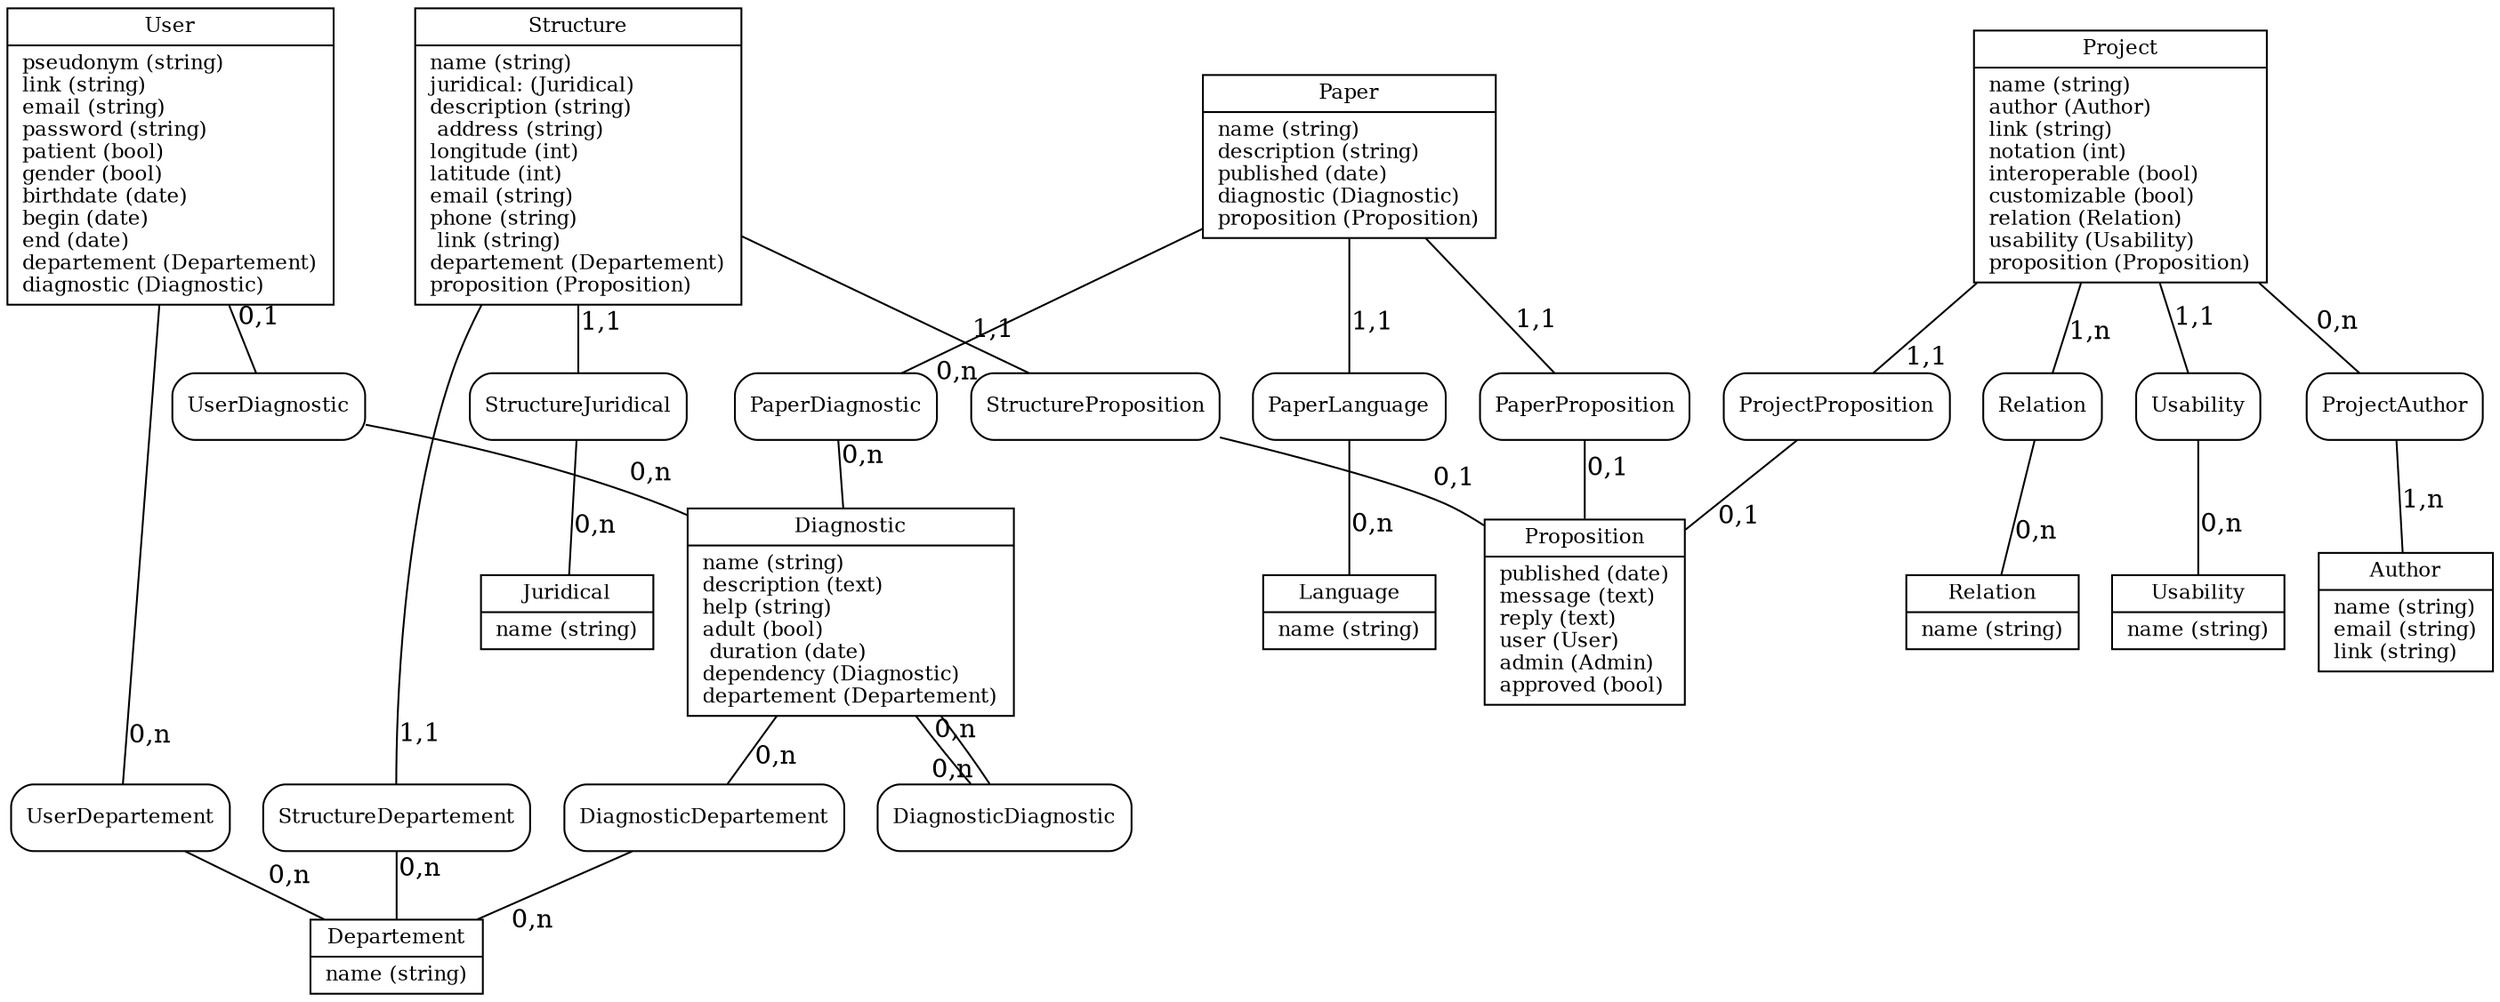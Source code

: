 graph siteRef {
  //! `dot -Tpng > mcd.png mcd.dot`

	splines = true;
	overlap = scalexy;
	node [fontsize = 11];

	/// Table

	nodeTablePaper [label = "{
		Paper
			|
				name (string)\l
				description (string)\l
				published (date)\l
				diagnostic (Diagnostic)\l
				proposition (Proposition)\l
	}", shape=record];

	nodeTableStructure [label = "{
		Structure
		  |
				name (string)\l
				juridical: (Juridical)\l
				description (string)\l
                                address (string)\l
				longitude (int)\l
				latitude (int)\l
				email (string)\l
				phone (string)\l
                                link (string)\l
				departement (Departement)\l
				proposition (Proposition)\l
	}", shape=record];

	nodeTableJuridical [label = "{
		Juridical
		  |
				name (string)\l
	}", shape=record];

	nodeTableDepartement [label = "{
		Departement
		  |
				name (string)\l
	}", shape=record];

	nodeTableProject [label = "{
		Project
		  |
				name (string)\l
				author (Author)\l
				link (string)\l
				notation (int)\l
				interoperable (bool)\l
				customizable (bool)\l
				relation (Relation)\l
				usability (Usability)\l
				proposition (Proposition)\l
	}", shape=record];

	nodeTableAuthor [label = "{
		Author
			|
				name (string)\l
				email (string)\l
				link (string)\l
	}", shape=record];

	nodeTableRelation [label = "{
		Relation
			|
				name (string)\l
	}", shape=record];

	nodeTableUsability [label = "{
		Usability
			|
				name (string)\l
	}", shape=record];

	nodeTableProposition [label = "{
		Proposition
			|
				published (date)\l
				message (text)\l
				reply (text)\l
				user (User)\l
				admin (Admin)\l
				approved (bool)\l
	}", shape=record];

	nodeTableDiagnostic [label = "{
		Diagnostic
			|
				name (string)\l
				description (text)\l
				help (string)\l
				adult (bool)\l
                                duration (date)\l
				dependency (Diagnostic)\l
				departement (Departement)\l
	}", shape=record];

	nodeTableUser [label = "{
		User
			|
				pseudonym (string)\l
				link (string)\l
				email (string)\l
				password (string)\l
				patient (bool)\l
				gender (bool)\l
				birthdate (date)\l
				begin (date)\l
				end (date)\l
				departement (Departement)\l
				diagnostic (Diagnostic)\l
	}", shape=record];

	nodeTableLanguage [label = "{
		Language
			|
				name (string)\l
	}", shape=record];

	/// Relation

	nodeRelationPaperDiagnostic [label = "{PaperDiagnostic}", shape = Mrecord];
	nodeRelationPaperProposition [label = "{PaperProposition}", shape = Mrecord];
	nodeRelationStructureJuridical [label = "{StructureJuridical}", shape = Mrecord];
	nodeRelationStructureDepartement [label = "{StructureDepartement}", shape = Mrecord];
	nodeRelationStructureProposition [label = "{StructureProposition}", shape = Mrecord];
	nodeRelationProjectRelation [label = "{Relation}", shape = Mrecord];
	nodeRelationProjectUsability [label = "{Usability}", shape = Mrecord];
	nodeRelationProjectProposition [label = "{ProjectProposition}", shape = Mrecord];
	nodeRelationProjectAuthor [label = "{ProjectAuthor}", shape = Mrecord];
	nodeRelationDiagnosticDiagnostic [label = "{DiagnosticDiagnostic}", shape = Mrecord];
	nodeRelationDiagnosticDepartement [label = "{DiagnosticDepartement}", shape = Mrecord];
	nodeRelationUserDepartement [label = "{UserDepartement}", shape = Mrecord];
	nodeRelationUserDiagnostic [label = "{UserDiagnostic}", shape = Mrecord];
	nodeRelationPaperLanguage [label = "{PaperLanguage}", shape = Mrecord];

	/// Cardinality

	nodeTablePaper -- nodeRelationPaperDiagnostic [headlabel = "0,n", labeldistance = 3];
	nodeRelationPaperDiagnostic -- nodeTableDiagnostic [headlabel = "0,n", labeldistance = 3];
	nodeTablePaper -- nodeRelationPaperProposition [headlabel = "1,1", labeldistance = 3];
	nodeRelationPaperProposition -- nodeTableProposition [headlabel = "0,1", labeldistance = 3]
	nodeTablePaper -- nodeRelationPaperLanguage [headlabel = "1,1", labeldistance = 3];
	nodeRelationPaperLanguage -- nodeTableLanguage [headlabel = "0,n", labeldistance = 3]
	nodeTableStructure -- nodeRelationStructureJuridical [headlabel = "1,1", labeldistance = 3];
	nodeRelationStructureJuridical -- nodeTableJuridical [headlabel = "0,n", labeldistance = 3];
	nodeTableStructure -- nodeRelationStructureDepartement [headlabel = "1,1", labeldistance = 3];
	nodeRelationStructureDepartement -- nodeTableDepartement [headlabel = "0,n", labeldistance = 3];
	nodeTableStructure -- nodeRelationStructureProposition [headlabel = "1,1", labeldistance = 3];
	nodeRelationStructureProposition -- nodeTableProposition [headlabel = "0,1", labeldistance = 3];
	nodeTableProject -- nodeRelationProjectRelation [headlabel = "1,n", labeldistance = 3];
	nodeRelationProjectRelation -- nodeTableRelation [headlabel = "0,n", labeldistance = 3];
	nodeTableProject -- nodeRelationProjectUsability [headlabel = "1,1", labeldistance = 3];
	nodeRelationProjectUsability -- nodeTableUsability [headlabel = "0,n", labeldistance = 3];
	nodeTableProject -- nodeRelationProjectProposition [headlabel = "1,1", labeldistance = 3];
	nodeRelationProjectProposition -- nodeTableProposition [headlabel = "0,1", labeldistance = 3];
	nodeTableProject -- nodeRelationProjectAuthor [headlabel = "0,n", labeldistance = 3];
	nodeRelationProjectAuthor -- nodeTableAuthor [headlabel = "1,n", labeldistance = 3];
	nodeTableDiagnostic -- nodeRelationDiagnosticDiagnostic [headlabel = "0,n", labeldistance = 3];
	nodeRelationDiagnosticDiagnostic -- nodeTableDiagnostic [headlabel = "0,n", labeldistance = 3];
	nodeTableDiagnostic -- nodeRelationDiagnosticDepartement [headlabel = "0,n", labeldistance = 3];
	nodeRelationDiagnosticDepartement -- nodeTableDepartement [headlabel = "0,n", labeldistance = 3];
	nodeTableUser -- nodeRelationUserDepartement [headlabel = "0,n", labeldistance = 3];
	nodeRelationUserDepartement -- nodeTableDepartement [headlabel = "0,n", labeldistance = 3];
	nodeTableUser -- nodeRelationUserDiagnostic [headlabel = "0,1", labeldistance = 3];
	nodeRelationUserDiagnostic -- nodeTableDiagnostic [headlabel = "0,n", labeldistance = 3];
}
